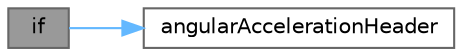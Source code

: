 digraph "if"
{
 // LATEX_PDF_SIZE
  bgcolor="transparent";
  edge [fontname=Helvetica,fontsize=10,labelfontname=Helvetica,labelfontsize=10];
  node [fontname=Helvetica,fontsize=10,shape=box,height=0.2,width=0.4];
  rankdir="LR";
  Node1 [id="Node000001",label="if",height=0.2,width=0.4,color="gray40", fillcolor="grey60", style="filled", fontcolor="black",tooltip=" "];
  Node1 -> Node2 [id="edge1_Node000001_Node000002",color="steelblue1",style="solid",tooltip=" "];
  Node2 [id="Node000002",label="angularAccelerationHeader",height=0.2,width=0.4,color="grey40", fillcolor="white", style="filled",URL="$createNonInertialFrameFields_8H.html#acb624f718907cda14bc7e80dc7ebd1a5",tooltip=" "];
}
